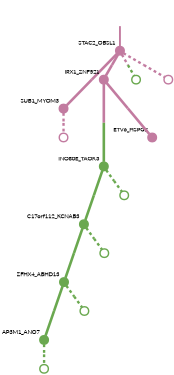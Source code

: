 strict digraph  {
graph[splines=false]; nodesep=0.7; rankdir=TB; ranksep=0.6; forcelabels=true; dpi=600; size=2.5;
0 [color="#c27ba0ff", fillcolor="#c27ba0ff", fixedsize=true, fontname=Lato, fontsize="12pt", height="0.25", label="", penwidth=3, shape=circle, style=filled, xlabel=STAC2_OBSL1];
2 [color="#c27ba0ff", fillcolor="#c27ba0ff", fixedsize=true, fontname=Lato, fontsize="12pt", height="0.25", label="", penwidth=3, shape=circle, style=filled, xlabel=SUB1_MYOM3];
7 [color="#c27ba0ff", fillcolor="#c27ba0ff", fixedsize=true, fontname=Lato, fontsize="12pt", height="0.25", label="", penwidth=3, shape=circle, style=filled, xlabel=IRX1_ZNF521];
8 [color="#6aa84fff", fillcolor="#6aa84fff", fixedsize=true, fontname=Lato, fontsize="12pt", height="0.25", label="", penwidth=3, shape=circle, style=solid, xlabel=""];
13 [color="#c27ba0ff", fillcolor="#c27ba0ff", fixedsize=true, fontname=Lato, fontsize="12pt", height="0.25", label="", penwidth=3, shape=circle, style=solid, xlabel=""];
1 [color="#6aa84fff", fillcolor="#6aa84fff", fixedsize=true, fontname=Lato, fontsize="12pt", height="0.25", label="", penwidth=3, shape=circle, style=filled, xlabel=INO80E_TAOK3];
5 [color="#6aa84fff", fillcolor="#6aa84fff", fixedsize=true, fontname=Lato, fontsize="12pt", height="0.25", label="", penwidth=3, shape=circle, style=filled, xlabel=C17orf112_KCNAB3];
9 [color="#6aa84fff", fillcolor="#6aa84fff", fixedsize=true, fontname=Lato, fontsize="12pt", height="0.25", label="", penwidth=3, shape=circle, style=solid, xlabel=""];
14 [color="#c27ba0ff", fillcolor="#c27ba0ff", fixedsize=true, fontname=Lato, fontsize="12pt", height="0.25", label="", penwidth=3, shape=circle, style=solid, xlabel=""];
3 [color="#6aa84fff", fillcolor="#6aa84fff", fixedsize=true, fontname=Lato, fontsize="12pt", height="0.25", label="", penwidth=3, shape=circle, style=filled, xlabel=ZFHX4_ABHD13];
6 [color="#6aa84fff", fillcolor="#6aa84fff", fixedsize=true, fontname=Lato, fontsize="12pt", height="0.25", label="", penwidth=3, shape=circle, style=filled, xlabel=AP3M1_ANO7];
10 [color="#6aa84fff", fillcolor="#6aa84fff", fixedsize=true, fontname=Lato, fontsize="12pt", height="0.25", label="", penwidth=3, shape=circle, style=solid, xlabel=""];
11 [color="#6aa84fff", fillcolor="#6aa84fff", fixedsize=true, fontname=Lato, fontsize="12pt", height="0.25", label="", penwidth=3, shape=circle, style=solid, xlabel=""];
12 [color="#6aa84fff", fillcolor="#6aa84fff", fixedsize=true, fontname=Lato, fontsize="12pt", height="0.25", label="", penwidth=3, shape=circle, style=solid, xlabel=""];
4 [color="#c27ba0ff", fillcolor="#c27ba0ff", fixedsize=true, fontname=Lato, fontsize="12pt", height="0.25", label="", penwidth=3, shape=circle, style=filled, xlabel=ETV6_HSPG2];
normal [label="", penwidth=3, style=invis, xlabel=STAC2_OBSL1];
0 -> 2  [arrowsize=0, color="#c27ba0ff;0.5:#c27ba0ff", minlen="2.5714285373687744", penwidth="5.5", style=solid];
0 -> 7  [arrowsize=0, color="#c27ba0ff;0.5:#c27ba0ff", minlen="1.8571429252624512", penwidth="5.5", style=solid];
0 -> 8  [arrowsize=0, color="#c27ba0ff;0.5:#6aa84fff", minlen="1.4285714626312256", penwidth=5, style=dashed];
0 -> 13  [arrowsize=0, color="#c27ba0ff;0.5:#c27ba0ff", minlen="1.4285714626312256", penwidth=5, style=dashed];
2 -> 14  [arrowsize=0, color="#c27ba0ff;0.5:#c27ba0ff", minlen="1.4285714626312256", penwidth=5, style=dashed];
7 -> 1  [arrowsize=0, color="#c27ba0ff;0.5:#6aa84fff", minlen="3.0", penwidth="5.5", style=solid];
7 -> 4  [arrowsize=0, color="#c27ba0ff;0.5:#c27ba0ff", minlen="2.142857074737549", penwidth="5.5", style=solid];
1 -> 5  [arrowsize=0, color="#6aa84fff;0.5:#6aa84fff", minlen="2.0", penwidth="5.5", style=solid];
1 -> 9  [arrowsize=0, color="#6aa84fff;0.5:#6aa84fff", minlen="1.4285714626312256", penwidth=5, style=dashed];
5 -> 3  [arrowsize=0, color="#6aa84fff;0.5:#6aa84fff", minlen="2.142857074737549", penwidth="5.5", style=solid];
5 -> 11  [arrowsize=0, color="#6aa84fff;0.5:#6aa84fff", minlen="1.4285714626312256", penwidth=5, style=dashed];
3 -> 6  [arrowsize=0, color="#6aa84fff;0.5:#6aa84fff", minlen="2.0", penwidth="5.5", style=solid];
3 -> 10  [arrowsize=0, color="#6aa84fff;0.5:#6aa84fff", minlen="1.4285714626312256", penwidth=5, style=dashed];
6 -> 12  [arrowsize=0, color="#6aa84fff;0.5:#6aa84fff", minlen="1.4285714626312256", penwidth=5, style=dashed];
normal -> 0  [arrowsize=0, color="#c27ba0ff", label="", penwidth=4, style=solid];
}
